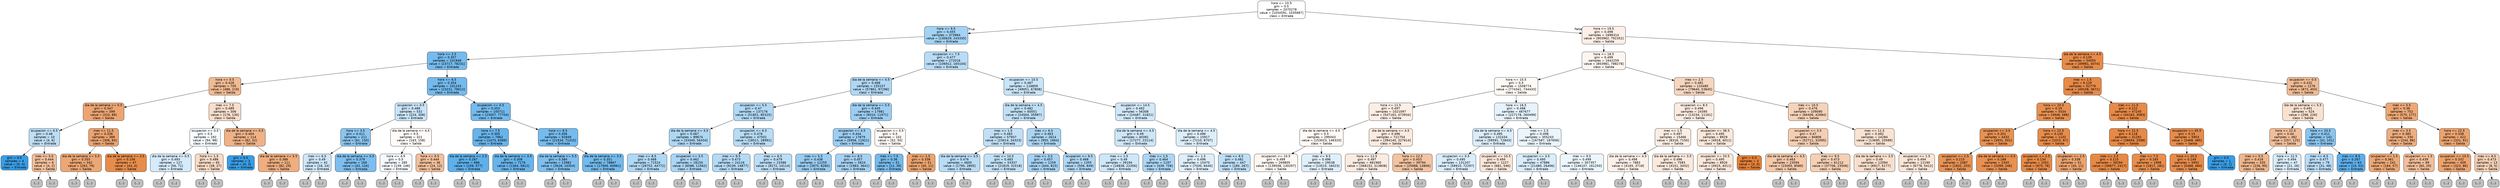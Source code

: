 digraph Tree {
node [shape=box, style="filled, rounded", color="black", fontname=helvetica] ;
edge [fontname=helvetica] ;
0 [label="hora <= 10.5\ngini = 0.5\nsamples = 2070278\nvalue = [1034591, 1035687]\nclass = Entrada", fillcolor="#ffffff"] ;
1 [label="hora <= 9.5\ngini = 0.455\nsamples = 373964\nvalue = [130629, 243335]\nclass = Entrada", fillcolor="#a3d2f3"] ;
0 -> 1 [labeldistance=2.5, labelangle=45, headlabel="True"] ;
2 [label="hora <= 2.5\ngini = 0.357\nsamples = 101948\nvalue = [23717, 78231]\nclass = Entrada", fillcolor="#75bbed"] ;
1 -> 2 ;
3 [label="hora <= 0.5\ngini = 0.428\nsamples = 705\nvalue = [486, 219]\nclass = Salida", fillcolor="#f1ba92"] ;
2 -> 3 ;
4 [label="dia de la semana <= 0.5\ngini = 0.347\nsamples = 399\nvalue = [310, 89]\nclass = Salida", fillcolor="#eca572"] ;
3 -> 4 ;
5 [label="ocupacion <= 0.5\ngini = 0.48\nsamples = 10\nvalue = [4, 6]\nclass = Entrada", fillcolor="#bddef6"] ;
4 -> 5 ;
6 [label="gini = 0.0\nsamples = 4\nvalue = [0, 4]\nclass = Entrada", fillcolor="#399de5"] ;
5 -> 6 ;
7 [label="mes <= 5.0\ngini = 0.444\nsamples = 6\nvalue = [4, 2]\nclass = Salida", fillcolor="#f2c09c"] ;
5 -> 7 ;
8 [label="(...)", fillcolor="#C0C0C0"] ;
7 -> 8 ;
9 [label="(...)", fillcolor="#C0C0C0"] ;
7 -> 9 ;
10 [label="mes <= 11.5\ngini = 0.336\nsamples = 389\nvalue = [306, 83]\nclass = Salida", fillcolor="#eca36f"] ;
4 -> 10 ;
11 [label="dia de la semana <= 5.5\ngini = 0.355\nsamples = 342\nvalue = [263, 79]\nclass = Salida", fillcolor="#eda774"] ;
10 -> 11 ;
12 [label="(...)", fillcolor="#C0C0C0"] ;
11 -> 12 ;
87 [label="(...)", fillcolor="#C0C0C0"] ;
11 -> 87 ;
96 [label="dia de la semana <= 3.5\ngini = 0.156\nsamples = 47\nvalue = [43, 4]\nclass = Salida", fillcolor="#e78d4b"] ;
10 -> 96 ;
97 [label="(...)", fillcolor="#C0C0C0"] ;
96 -> 97 ;
104 [label="(...)", fillcolor="#C0C0C0"] ;
96 -> 104 ;
105 [label="mes <= 7.5\ngini = 0.489\nsamples = 306\nvalue = [176, 130]\nclass = Salida", fillcolor="#f8decb"] ;
3 -> 105 ;
106 [label="ocupacion <= 0.5\ngini = 0.5\nsamples = 192\nvalue = [94, 98]\nclass = Entrada", fillcolor="#f7fbfe"] ;
105 -> 106 ;
107 [label="dia de la semana <= 0.5\ngini = 0.493\nsamples = 127\nvalue = [56, 71]\nclass = Entrada", fillcolor="#d5eafa"] ;
106 -> 107 ;
108 [label="(...)", fillcolor="#C0C0C0"] ;
107 -> 108 ;
113 [label="(...)", fillcolor="#C0C0C0"] ;
107 -> 113 ;
182 [label="hora <= 1.5\ngini = 0.486\nsamples = 65\nvalue = [38, 27]\nclass = Salida", fillcolor="#f7dbc6"] ;
106 -> 182 ;
183 [label="(...)", fillcolor="#C0C0C0"] ;
182 -> 183 ;
222 [label="(...)", fillcolor="#C0C0C0"] ;
182 -> 222 ;
235 [label="dia de la semana <= 0.5\ngini = 0.404\nsamples = 114\nvalue = [82, 32]\nclass = Salida", fillcolor="#efb286"] ;
105 -> 235 ;
236 [label="gini = 0.0\nsamples = 3\nvalue = [0, 3]\nclass = Entrada", fillcolor="#399de5"] ;
235 -> 236 ;
237 [label="dia de la semana <= 5.5\ngini = 0.386\nsamples = 111\nvalue = [82, 29]\nclass = Salida", fillcolor="#eeae7f"] ;
235 -> 237 ;
238 [label="(...)", fillcolor="#C0C0C0"] ;
237 -> 238 ;
299 [label="(...)", fillcolor="#C0C0C0"] ;
237 -> 299 ;
304 [label="hora <= 6.5\ngini = 0.354\nsamples = 101243\nvalue = [23231, 78012]\nclass = Entrada", fillcolor="#74baed"] ;
2 -> 304 ;
305 [label="ocupacion <= 0.5\ngini = 0.488\nsamples = 532\nvalue = [224, 308]\nclass = Entrada", fillcolor="#c9e4f8"] ;
304 -> 305 ;
306 [label="hora <= 3.5\ngini = 0.411\nsamples = 211\nvalue = [61, 150]\nclass = Entrada", fillcolor="#8ac5f0"] ;
305 -> 306 ;
307 [label="mes <= 6.5\ngini = 0.49\nsamples = 42\nvalue = [18, 24]\nclass = Entrada", fillcolor="#cee6f8"] ;
306 -> 307 ;
308 [label="(...)", fillcolor="#C0C0C0"] ;
307 -> 308 ;
321 [label="(...)", fillcolor="#C0C0C0"] ;
307 -> 321 ;
340 [label="dia de la semana <= 0.5\ngini = 0.379\nsamples = 169\nvalue = [43, 126]\nclass = Entrada", fillcolor="#7dbeee"] ;
306 -> 340 ;
341 [label="(...)", fillcolor="#C0C0C0"] ;
340 -> 341 ;
346 [label="(...)", fillcolor="#C0C0C0"] ;
340 -> 346 ;
439 [label="dia de la semana <= 4.5\ngini = 0.5\nsamples = 321\nvalue = [163, 158]\nclass = Salida", fillcolor="#fefbf9"] ;
305 -> 439 ;
440 [label="hora <= 4.5\ngini = 0.5\nsamples = 285\nvalue = [139, 146]\nclass = Entrada", fillcolor="#f6fafe"] ;
439 -> 440 ;
441 [label="(...)", fillcolor="#C0C0C0"] ;
440 -> 441 ;
464 [label="(...)", fillcolor="#C0C0C0"] ;
440 -> 464 ;
559 [label="hora <= 5.5\ngini = 0.444\nsamples = 36\nvalue = [24, 12]\nclass = Salida", fillcolor="#f2c09c"] ;
439 -> 559 ;
560 [label="(...)", fillcolor="#C0C0C0"] ;
559 -> 560 ;
573 [label="(...)", fillcolor="#C0C0C0"] ;
559 -> 573 ;
582 [label="ocupacion <= 0.5\ngini = 0.353\nsamples = 100711\nvalue = [23007, 77704]\nclass = Entrada", fillcolor="#74baed"] ;
304 -> 582 ;
583 [label="hora <= 7.5\ngini = 0.305\nsamples = 7862\nvalue = [1473, 6389]\nclass = Entrada", fillcolor="#67b4eb"] ;
582 -> 583 ;
584 [label="dia de la semana <= 2.5\ngini = 0.267\nsamples = 686\nvalue = [109, 577]\nclass = Entrada", fillcolor="#5eb0ea"] ;
583 -> 584 ;
585 [label="(...)", fillcolor="#C0C0C0"] ;
584 -> 585 ;
650 [label="(...)", fillcolor="#C0C0C0"] ;
584 -> 650 ;
697 [label="dia de la semana <= 3.5\ngini = 0.308\nsamples = 7176\nvalue = [1364, 5812]\nclass = Entrada", fillcolor="#67b4eb"] ;
583 -> 697 ;
698 [label="(...)", fillcolor="#C0C0C0"] ;
697 -> 698 ;
847 [label="(...)", fillcolor="#C0C0C0"] ;
697 -> 847 ;
952 [label="hora <= 8.5\ngini = 0.356\nsamples = 92849\nvalue = [21534, 71315]\nclass = Entrada", fillcolor="#75bbed"] ;
582 -> 952 ;
953 [label="dia de la semana <= 5.5\ngini = 0.384\nsamples = 13982\nvalue = [3628, 10354]\nclass = Entrada", fillcolor="#7ebfee"] ;
952 -> 953 ;
954 [label="(...)", fillcolor="#C0C0C0"] ;
953 -> 954 ;
1133 [label="(...)", fillcolor="#C0C0C0"] ;
953 -> 1133 ;
1140 [label="dia de la semana <= 3.5\ngini = 0.351\nsamples = 78867\nvalue = [17906, 60961]\nclass = Entrada", fillcolor="#73baed"] ;
952 -> 1140 ;
1141 [label="(...)", fillcolor="#C0C0C0"] ;
1140 -> 1141 ;
1320 [label="(...)", fillcolor="#C0C0C0"] ;
1140 -> 1320 ;
1419 [label="ocupacion <= 7.5\ngini = 0.477\nsamples = 272016\nvalue = [106912, 165104]\nclass = Entrada", fillcolor="#b9dcf6"] ;
1 -> 1419 ;
1420 [label="dia de la semana <= 4.5\ngini = 0.468\nsamples = 155157\nvalue = [57861, 97296]\nclass = Entrada", fillcolor="#afd7f4"] ;
1419 -> 1420 ;
1421 [label="ocupacion <= 5.5\ngini = 0.47\nsamples = 137176\nvalue = [51851, 85325]\nclass = Entrada", fillcolor="#b1d9f5"] ;
1420 -> 1421 ;
1422 [label="dia de la semana <= 3.5\ngini = 0.467\nsamples = 89674\nvalue = [33340, 56334]\nclass = Entrada", fillcolor="#aed7f4"] ;
1421 -> 1422 ;
1423 [label="mes <= 8.5\ngini = 0.468\nsamples = 71524\nvalue = [26752, 44772]\nclass = Entrada", fillcolor="#afd8f5"] ;
1422 -> 1423 ;
1424 [label="(...)", fillcolor="#C0C0C0"] ;
1423 -> 1424 ;
1601 [label="(...)", fillcolor="#C0C0C0"] ;
1423 -> 1601 ;
1734 [label="ocupacion <= 3.5\ngini = 0.462\nsamples = 18150\nvalue = [6588, 11562]\nclass = Entrada", fillcolor="#aad5f4"] ;
1422 -> 1734 ;
1735 [label="(...)", fillcolor="#C0C0C0"] ;
1734 -> 1735 ;
1816 [label="(...)", fillcolor="#C0C0C0"] ;
1734 -> 1816 ;
1861 [label="ocupacion <= 6.5\ngini = 0.476\nsamples = 47502\nvalue = [18511, 28991]\nclass = Entrada", fillcolor="#b7dcf6"] ;
1421 -> 1861 ;
1862 [label="mes <= 9.5\ngini = 0.473\nsamples = 24116\nvalue = [9239, 14877]\nclass = Entrada", fillcolor="#b4daf5"] ;
1861 -> 1862 ;
1863 [label="(...)", fillcolor="#C0C0C0"] ;
1862 -> 1863 ;
1952 [label="(...)", fillcolor="#C0C0C0"] ;
1862 -> 1952 ;
1981 [label="mes <= 6.5\ngini = 0.479\nsamples = 23386\nvalue = [9272, 14114]\nclass = Entrada", fillcolor="#bbddf6"] ;
1861 -> 1981 ;
1982 [label="(...)", fillcolor="#C0C0C0"] ;
1981 -> 1982 ;
2041 [label="(...)", fillcolor="#C0C0C0"] ;
1981 -> 2041 ;
2096 [label="dia de la semana <= 5.5\ngini = 0.445\nsamples = 17981\nvalue = [6010, 11971]\nclass = Entrada", fillcolor="#9ccef2"] ;
1420 -> 2096 ;
2097 [label="ocupacion <= 4.5\ngini = 0.444\nsamples = 17879\nvalue = [5958, 11921]\nclass = Entrada", fillcolor="#9ccef2"] ;
2096 -> 2097 ;
2098 [label="mes <= 5.5\ngini = 0.438\nsamples = 12255\nvalue = [3975, 8280]\nclass = Entrada", fillcolor="#98ccf1"] ;
2097 -> 2098 ;
2099 [label="(...)", fillcolor="#C0C0C0"] ;
2098 -> 2099 ;
2144 [label="(...)", fillcolor="#C0C0C0"] ;
2098 -> 2144 ;
2213 [label="mes <= 8.5\ngini = 0.457\nsamples = 5624\nvalue = [1983, 3641]\nclass = Entrada", fillcolor="#a5d2f3"] ;
2097 -> 2213 ;
2214 [label="(...)", fillcolor="#C0C0C0"] ;
2213 -> 2214 ;
2261 [label="(...)", fillcolor="#C0C0C0"] ;
2213 -> 2261 ;
2284 [label="ocupacion <= 0.5\ngini = 0.5\nsamples = 102\nvalue = [52, 50]\nclass = Salida", fillcolor="#fefaf7"] ;
2096 -> 2284 ;
2285 [label="mes <= 7.5\ngini = 0.36\nsamples = 51\nvalue = [12, 39]\nclass = Entrada", fillcolor="#76bbed"] ;
2284 -> 2285 ;
2286 [label="(...)", fillcolor="#C0C0C0"] ;
2285 -> 2286 ;
2291 [label="(...)", fillcolor="#C0C0C0"] ;
2285 -> 2291 ;
2300 [label="mes <= 1.5\ngini = 0.338\nsamples = 51\nvalue = [40, 11]\nclass = Salida", fillcolor="#eca46f"] ;
2284 -> 2300 ;
2301 [label="(...)", fillcolor="#C0C0C0"] ;
2300 -> 2301 ;
2302 [label="(...)", fillcolor="#C0C0C0"] ;
2300 -> 2302 ;
2319 [label="ocupacion <= 10.5\ngini = 0.487\nsamples = 116859\nvalue = [49051, 67808]\nclass = Entrada", fillcolor="#c8e4f8"] ;
1419 -> 2319 ;
2320 [label="dia de la semana <= 4.5\ngini = 0.482\nsamples = 60551\nvalue = [24564, 35987]\nclass = Entrada", fillcolor="#c0e0f7"] ;
2319 -> 2320 ;
2321 [label="mes <= 1.5\ngini = 0.483\nsamples = 57937\nvalue = [23614, 34323]\nclass = Entrada", fillcolor="#c1e0f7"] ;
2320 -> 2321 ;
2322 [label="dia de la semana <= 3.5\ngini = 0.476\nsamples = 4600\nvalue = [1795, 2805]\nclass = Entrada", fillcolor="#b8dcf6"] ;
2321 -> 2322 ;
2323 [label="(...)", fillcolor="#C0C0C0"] ;
2322 -> 2323 ;
2346 [label="(...)", fillcolor="#C0C0C0"] ;
2322 -> 2346 ;
2351 [label="mes <= 10.5\ngini = 0.483\nsamples = 53337\nvalue = [21819, 31518]\nclass = Entrada", fillcolor="#c2e1f7"] ;
2321 -> 2351 ;
2352 [label="(...)", fillcolor="#C0C0C0"] ;
2351 -> 2352 ;
2503 [label="(...)", fillcolor="#C0C0C0"] ;
2351 -> 2503 ;
2562 [label="mes <= 6.5\ngini = 0.463\nsamples = 2614\nvalue = [950, 1664]\nclass = Entrada", fillcolor="#aad5f4"] ;
2320 -> 2562 ;
2563 [label="mes <= 3.5\ngini = 0.457\nsamples = 1259\nvalue = [444, 815]\nclass = Entrada", fillcolor="#a5d2f3"] ;
2562 -> 2563 ;
2564 [label="(...)", fillcolor="#C0C0C0"] ;
2563 -> 2564 ;
2581 [label="(...)", fillcolor="#C0C0C0"] ;
2563 -> 2581 ;
2598 [label="ocupacion <= 9.5\ngini = 0.468\nsamples = 1355\nvalue = [506, 849]\nclass = Entrada", fillcolor="#afd7f4"] ;
2562 -> 2598 ;
2599 [label="(...)", fillcolor="#C0C0C0"] ;
2598 -> 2599 ;
2622 [label="(...)", fillcolor="#C0C0C0"] ;
2598 -> 2622 ;
2633 [label="ocupacion <= 14.5\ngini = 0.492\nsamples = 56308\nvalue = [24487, 31821]\nclass = Entrada", fillcolor="#d1e8f9"] ;
2319 -> 2633 ;
2634 [label="dia de la semana <= 4.5\ngini = 0.49\nsamples = 40391\nvalue = [17277, 23114]\nclass = Entrada", fillcolor="#cde6f8"] ;
2633 -> 2634 ;
2635 [label="mes <= 1.5\ngini = 0.49\nsamples = 39194\nvalue = [16838, 22356]\nclass = Entrada", fillcolor="#cee7f9"] ;
2634 -> 2635 ;
2636 [label="(...)", fillcolor="#C0C0C0"] ;
2635 -> 2636 ;
2675 [label="(...)", fillcolor="#C0C0C0"] ;
2635 -> 2675 ;
2844 [label="mes <= 1.5\ngini = 0.464\nsamples = 1197\nvalue = [439, 758]\nclass = Entrada", fillcolor="#acd6f4"] ;
2634 -> 2844 ;
2845 [label="(...)", fillcolor="#C0C0C0"] ;
2844 -> 2845 ;
2852 [label="(...)", fillcolor="#C0C0C0"] ;
2844 -> 2852 ;
2923 [label="dia de la semana <= 4.5\ngini = 0.496\nsamples = 15917\nvalue = [7210, 8707]\nclass = Entrada", fillcolor="#ddeefb"] ;
2633 -> 2923 ;
2924 [label="mes <= 1.5\ngini = 0.496\nsamples = 15470\nvalue = [7030, 8440]\nclass = Entrada", fillcolor="#deeffb"] ;
2923 -> 2924 ;
2925 [label="(...)", fillcolor="#C0C0C0"] ;
2924 -> 2925 ;
3000 [label="(...)", fillcolor="#C0C0C0"] ;
2924 -> 3000 ;
3153 [label="mes <= 6.5\ngini = 0.481\nsamples = 447\nvalue = [180, 267]\nclass = Entrada", fillcolor="#bedff7"] ;
2923 -> 3153 ;
3154 [label="(...)", fillcolor="#C0C0C0"] ;
3153 -> 3154 ;
3201 [label="(...)", fillcolor="#C0C0C0"] ;
3153 -> 3201 ;
3276 [label="hora <= 19.5\ngini = 0.498\nsamples = 1696314\nvalue = [903962, 792352]\nclass = Salida", fillcolor="#fcefe7"] ;
0 -> 3276 [labeldistance=2.5, labelangle=-45, headlabel="False"] ;
3277 [label="hora <= 18.5\ngini = 0.499\nsamples = 1642259\nvalue = [853981, 788278]\nclass = Salida", fillcolor="#fdf5f0"] ;
3276 -> 3277 ;
3278 [label="hora <= 15.5\ngini = 0.5\nsamples = 1508774\nvalue = [774341, 734433]\nclass = Salida", fillcolor="#fef9f5"] ;
3277 -> 3278 ;
3279 [label="hora <= 11.5\ngini = 0.497\nsamples = 1021097\nvalue = [547163, 473934]\nclass = Salida", fillcolor="#fceee5"] ;
3278 -> 3279 ;
3280 [label="dia de la semana <= 4.5\ngini = 0.5\nsamples = 299343\nvalue = [153023, 146320]\nclass = Salida", fillcolor="#fef9f6"] ;
3279 -> 3280 ;
3281 [label="ocupacion <= 10.5\ngini = 0.499\nsamples = 269805\nvalue = [139508, 130297]\nclass = Salida", fillcolor="#fdf7f2"] ;
3280 -> 3281 ;
3282 [label="(...)", fillcolor="#C0C0C0"] ;
3281 -> 3282 ;
3515 [label="(...)", fillcolor="#C0C0C0"] ;
3281 -> 3515 ;
3740 [label="mes <= 9.5\ngini = 0.496\nsamples = 29538\nvalue = [13515, 16023]\nclass = Entrada", fillcolor="#e0f0fb"] ;
3280 -> 3740 ;
3741 [label="(...)", fillcolor="#C0C0C0"] ;
3740 -> 3741 ;
3890 [label="(...)", fillcolor="#C0C0C0"] ;
3740 -> 3890 ;
3971 [label="dia de la semana <= 4.5\ngini = 0.496\nsamples = 721754\nvalue = [394140, 327614]\nclass = Salida", fillcolor="#fbeade"] ;
3279 -> 3971 ;
3972 [label="hora <= 12.5\ngini = 0.497\nsamples = 681960\nvalue = [368152, 313808]\nclass = Salida", fillcolor="#fbece2"] ;
3971 -> 3972 ;
3973 [label="(...)", fillcolor="#C0C0C0"] ;
3972 -> 3973 ;
4194 [label="(...)", fillcolor="#C0C0C0"] ;
3972 -> 4194 ;
4441 [label="hora <= 12.5\ngini = 0.453\nsamples = 39794\nvalue = [25988, 13806]\nclass = Salida", fillcolor="#f3c4a2"] ;
3971 -> 4441 ;
4442 [label="(...)", fillcolor="#C0C0C0"] ;
4441 -> 4442 ;
4593 [label="(...)", fillcolor="#C0C0C0"] ;
4441 -> 4593 ;
4780 [label="hora <= 16.5\ngini = 0.498\nsamples = 487677\nvalue = [227178, 260499]\nclass = Entrada", fillcolor="#e6f2fc"] ;
3278 -> 4780 ;
4781 [label="dia de la semana <= 4.5\ngini = 0.495\nsamples = 132434\nvalue = [59591, 72843]\nclass = Entrada", fillcolor="#dbedfa"] ;
4780 -> 4781 ;
4782 [label="ocupacion <= 0.5\ngini = 0.495\nsamples = 131207\nvalue = [58910, 72297]\nclass = Entrada", fillcolor="#daedfa"] ;
4781 -> 4782 ;
4783 [label="(...)", fillcolor="#C0C0C0"] ;
4782 -> 4783 ;
4850 [label="(...)", fillcolor="#C0C0C0"] ;
4782 -> 4850 ;
5019 [label="ocupacion <= 10.5\ngini = 0.494\nsamples = 1227\nvalue = [681, 546]\nclass = Salida", fillcolor="#fae6d8"] ;
4781 -> 5019 ;
5020 [label="(...)", fillcolor="#C0C0C0"] ;
5019 -> 5020 ;
5141 [label="(...)", fillcolor="#C0C0C0"] ;
5019 -> 5141 ;
5164 [label="mes <= 2.5\ngini = 0.498\nsamples = 355243\nvalue = [167587, 187656]\nclass = Entrada", fillcolor="#eaf5fc"] ;
4780 -> 5164 ;
5165 [label="ocupacion <= 3.5\ngini = 0.495\nsamples = 47886\nvalue = [21480, 26406]\nclass = Entrada", fillcolor="#daedfa"] ;
5164 -> 5165 ;
5166 [label="(...)", fillcolor="#C0C0C0"] ;
5165 -> 5166 ;
5311 [label="(...)", fillcolor="#C0C0C0"] ;
5165 -> 5311 ;
5508 [label="mes <= 9.5\ngini = 0.499\nsamples = 307357\nvalue = [146107, 161250]\nclass = Entrada", fillcolor="#ecf6fd"] ;
5164 -> 5508 ;
5509 [label="(...)", fillcolor="#C0C0C0"] ;
5508 -> 5509 ;
5730 [label="(...)", fillcolor="#C0C0C0"] ;
5508 -> 5730 ;
5977 [label="mes <= 2.5\ngini = 0.481\nsamples = 133485\nvalue = [79640, 53845]\nclass = Salida", fillcolor="#f7d6bf"] ;
3277 -> 5977 ;
5978 [label="ocupacion <= 8.5\ngini = 0.496\nsamples = 24395\nvalue = [13234, 11161]\nclass = Salida", fillcolor="#fbebe0"] ;
5977 -> 5978 ;
5979 [label="mes <= 1.5\ngini = 0.497\nsamples = 15466\nvalue = [8316, 7150]\nclass = Salida", fillcolor="#fbede3"] ;
5978 -> 5979 ;
5980 [label="dia de la semana <= 4.5\ngini = 0.498\nsamples = 7883\nvalue = [4165, 3718]\nclass = Salida", fillcolor="#fcf1ea"] ;
5979 -> 5980 ;
5981 [label="(...)", fillcolor="#C0C0C0"] ;
5980 -> 5981 ;
6062 [label="(...)", fillcolor="#C0C0C0"] ;
5980 -> 6062 ;
6081 [label="dia de la semana <= 3.5\ngini = 0.496\nsamples = 7583\nvalue = [4151, 3432]\nclass = Salida", fillcolor="#fae9dd"] ;
5979 -> 6081 ;
6082 [label="(...)", fillcolor="#C0C0C0"] ;
6081 -> 6082 ;
6135 [label="(...)", fillcolor="#C0C0C0"] ;
6081 -> 6135 ;
6168 [label="ocupacion <= 38.5\ngini = 0.495\nsamples = 8929\nvalue = [4918, 4011]\nclass = Salida", fillcolor="#fae8da"] ;
5978 -> 6168 ;
6169 [label="ocupacion <= 33.5\ngini = 0.495\nsamples = 8926\nvalue = [4915, 4011]\nclass = Salida", fillcolor="#fae8db"] ;
6168 -> 6169 ;
6170 [label="(...)", fillcolor="#C0C0C0"] ;
6169 -> 6170 ;
6307 [label="(...)", fillcolor="#C0C0C0"] ;
6169 -> 6307 ;
6308 [label="gini = 0.0\nsamples = 3\nvalue = [3, 0]\nclass = Salida", fillcolor="#e58139"] ;
6168 -> 6308 ;
6309 [label="mes <= 10.5\ngini = 0.476\nsamples = 109090\nvalue = [66406, 42684]\nclass = Salida", fillcolor="#f6d2b8"] ;
5977 -> 6309 ;
6310 [label="ocupacion <= 3.5\ngini = 0.47\nsamples = 84806\nvalue = [52711, 32095]\nclass = Salida", fillcolor="#f5ceb2"] ;
6309 -> 6310 ;
6311 [label="dia de la semana <= 4.5\ngini = 0.463\nsamples = 23594\nvalue = [15005, 8589]\nclass = Salida", fillcolor="#f4c9aa"] ;
6310 -> 6311 ;
6312 [label="(...)", fillcolor="#C0C0C0"] ;
6311 -> 6312 ;
6467 [label="(...)", fillcolor="#C0C0C0"] ;
6311 -> 6467 ;
6544 [label="mes <= 9.5\ngini = 0.473\nsamples = 61212\nvalue = [37706, 23506]\nclass = Salida", fillcolor="#f5d0b4"] ;
6310 -> 6544 ;
6545 [label="(...)", fillcolor="#C0C0C0"] ;
6544 -> 6545 ;
6728 [label="(...)", fillcolor="#C0C0C0"] ;
6544 -> 6728 ;
6837 [label="mes <= 11.5\ngini = 0.492\nsamples = 24284\nvalue = [13695, 10589]\nclass = Salida", fillcolor="#f9e2d2"] ;
6309 -> 6837 ;
6838 [label="dia de la semana <= 3.5\ngini = 0.49\nsamples = 12094\nvalue = [6917, 5177]\nclass = Salida", fillcolor="#f8dfcd"] ;
6837 -> 6838 ;
6839 [label="(...)", fillcolor="#C0C0C0"] ;
6838 -> 6839 ;
6964 [label="(...)", fillcolor="#C0C0C0"] ;
6838 -> 6964 ;
7043 [label="ocupacion <= 1.5\ngini = 0.494\nsamples = 12190\nvalue = [6778, 5412]\nclass = Salida", fillcolor="#fae6d7"] ;
6837 -> 7043 ;
7044 [label="(...)", fillcolor="#C0C0C0"] ;
7043 -> 7044 ;
7071 [label="(...)", fillcolor="#C0C0C0"] ;
7043 -> 7071 ;
7150 [label="dia de la semana <= 4.5\ngini = 0.139\nsamples = 54055\nvalue = [49981, 4074]\nclass = Salida", fillcolor="#e78b49"] ;
3276 -> 7150 ;
7151 [label="mes <= 1.5\ngini = 0.129\nsamples = 52779\nvalue = [49108, 3671]\nclass = Salida", fillcolor="#e78a48"] ;
7150 -> 7151 ;
7152 [label="hora <= 20.5\ngini = 0.19\nsamples = 5534\nvalue = [4946, 588]\nclass = Salida", fillcolor="#e89051"] ;
7151 -> 7152 ;
7153 [label="ocupacion <= 3.5\ngini = 0.201\nsamples = 4432\nvalue = [3931, 501]\nclass = Salida", fillcolor="#e89152"] ;
7152 -> 7153 ;
7154 [label="ocupacion <= 2.5\ngini = 0.215\nsamples = 2087\nvalue = [1832, 255]\nclass = Salida", fillcolor="#e99355"] ;
7153 -> 7154 ;
7155 [label="(...)", fillcolor="#C0C0C0"] ;
7154 -> 7155 ;
7184 [label="(...)", fillcolor="#C0C0C0"] ;
7154 -> 7184 ;
7193 [label="dia de la semana <= 0.5\ngini = 0.188\nsamples = 2345\nvalue = [2099, 246]\nclass = Salida", fillcolor="#e89050"] ;
7153 -> 7193 ;
7194 [label="(...)", fillcolor="#C0C0C0"] ;
7193 -> 7194 ;
7227 [label="(...)", fillcolor="#C0C0C0"] ;
7193 -> 7227 ;
7270 [label="hora <= 22.5\ngini = 0.145\nsamples = 1102\nvalue = [1015, 87]\nclass = Salida", fillcolor="#e78c4a"] ;
7152 -> 7270 ;
7271 [label="ocupacion <= 2.5\ngini = 0.134\nsamples = 1051\nvalue = [975, 76]\nclass = Salida", fillcolor="#e78b48"] ;
7270 -> 7271 ;
7272 [label="(...)", fillcolor="#C0C0C0"] ;
7271 -> 7272 ;
7327 [label="(...)", fillcolor="#C0C0C0"] ;
7271 -> 7327 ;
7380 [label="ocupacion <= 2.5\ngini = 0.338\nsamples = 51\nvalue = [40, 11]\nclass = Salida", fillcolor="#eca46f"] ;
7270 -> 7380 ;
7381 [label="(...)", fillcolor="#C0C0C0"] ;
7380 -> 7381 ;
7398 [label="(...)", fillcolor="#C0C0C0"] ;
7380 -> 7398 ;
7407 [label="mes <= 11.5\ngini = 0.122\nsamples = 47245\nvalue = [44162, 3083]\nclass = Salida", fillcolor="#e78a47"] ;
7151 -> 7407 ;
7408 [label="hora <= 21.5\ngini = 0.118\nsamples = 41292\nvalue = [38694, 2598]\nclass = Salida", fillcolor="#e78946"] ;
7407 -> 7408 ;
7409 [label="mes <= 2.5\ngini = 0.115\nsamples = 39294\nvalue = [36877, 2417]\nclass = Salida", fillcolor="#e78946"] ;
7408 -> 7409 ;
7410 [label="(...)", fillcolor="#C0C0C0"] ;
7409 -> 7410 ;
7565 [label="(...)", fillcolor="#C0C0C0"] ;
7409 -> 7565 ;
7730 [label="mes <= 7.5\ngini = 0.165\nsamples = 1998\nvalue = [1817, 181]\nclass = Salida", fillcolor="#e88e4d"] ;
7408 -> 7730 ;
7731 [label="(...)", fillcolor="#C0C0C0"] ;
7730 -> 7731 ;
7776 [label="(...)", fillcolor="#C0C0C0"] ;
7730 -> 7776 ;
7861 [label="ocupacion <= 45.5\ngini = 0.15\nsamples = 5953\nvalue = [5468, 485]\nclass = Salida", fillcolor="#e78c4b"] ;
7407 -> 7861 ;
7862 [label="hora <= 20.5\ngini = 0.149\nsamples = 5952\nvalue = [5468, 484]\nclass = Salida", fillcolor="#e78c4b"] ;
7861 -> 7862 ;
7863 [label="(...)", fillcolor="#C0C0C0"] ;
7862 -> 7863 ;
7966 [label="(...)", fillcolor="#C0C0C0"] ;
7862 -> 7966 ;
8031 [label="gini = 0.0\nsamples = 1\nvalue = [0, 1]\nclass = Entrada", fillcolor="#399de5"] ;
7861 -> 8031 ;
8032 [label="ocupacion <= 0.5\ngini = 0.432\nsamples = 1276\nvalue = [873, 403]\nclass = Salida", fillcolor="#f1bb94"] ;
7150 -> 8032 ;
8033 [label="dia de la semana <= 5.5\ngini = 0.491\nsamples = 524\nvalue = [298, 226]\nclass = Salida", fillcolor="#f9e1cf"] ;
8032 -> 8033 ;
8034 [label="hora <= 21.5\ngini = 0.44\nsamples = 382\nvalue = [257, 125]\nclass = Salida", fillcolor="#f2be99"] ;
8033 -> 8034 ;
8035 [label="mes <= 5.5\ngini = 0.416\nsamples = 335\nvalue = [236, 99]\nclass = Salida", fillcolor="#f0b68c"] ;
8034 -> 8035 ;
8036 [label="(...)", fillcolor="#C0C0C0"] ;
8035 -> 8036 ;
8055 [label="(...)", fillcolor="#C0C0C0"] ;
8035 -> 8055 ;
8082 [label="hora <= 22.5\ngini = 0.494\nsamples = 47\nvalue = [21, 26]\nclass = Entrada", fillcolor="#d9ecfa"] ;
8034 -> 8082 ;
8083 [label="(...)", fillcolor="#C0C0C0"] ;
8082 -> 8083 ;
8102 [label="(...)", fillcolor="#C0C0C0"] ;
8082 -> 8102 ;
8117 [label="hora <= 20.5\ngini = 0.411\nsamples = 142\nvalue = [41, 101]\nclass = Entrada", fillcolor="#89c5f0"] ;
8033 -> 8117 ;
8118 [label="mes <= 6.5\ngini = 0.477\nsamples = 79\nvalue = [31, 48]\nclass = Entrada", fillcolor="#b9dcf6"] ;
8117 -> 8118 ;
8119 [label="(...)", fillcolor="#C0C0C0"] ;
8118 -> 8119 ;
8130 [label="(...)", fillcolor="#C0C0C0"] ;
8118 -> 8130 ;
8141 [label="mes <= 8.5\ngini = 0.267\nsamples = 63\nvalue = [10, 53]\nclass = Entrada", fillcolor="#5eafea"] ;
8117 -> 8141 ;
8142 [label="(...)", fillcolor="#C0C0C0"] ;
8141 -> 8142 ;
8153 [label="(...)", fillcolor="#C0C0C0"] ;
8141 -> 8153 ;
8162 [label="mes <= 5.5\ngini = 0.36\nsamples = 752\nvalue = [575, 177]\nclass = Salida", fillcolor="#eda876"] ;
8032 -> 8162 ;
8163 [label="mes <= 3.5\ngini = 0.385\nsamples = 330\nvalue = [244, 86]\nclass = Salida", fillcolor="#eead7f"] ;
8162 -> 8163 ;
8164 [label="ocupacion <= 1.5\ngini = 0.361\nsamples = 241\nvalue = [184, 57]\nclass = Salida", fillcolor="#eda876"] ;
8163 -> 8164 ;
8165 [label="(...)", fillcolor="#C0C0C0"] ;
8164 -> 8165 ;
8198 [label="(...)", fillcolor="#C0C0C0"] ;
8164 -> 8198 ;
8261 [label="ocupacion <= 1.5\ngini = 0.439\nsamples = 89\nvalue = [60, 29]\nclass = Salida", fillcolor="#f2be99"] ;
8163 -> 8261 ;
8262 [label="(...)", fillcolor="#C0C0C0"] ;
8261 -> 8262 ;
8283 [label="(...)", fillcolor="#C0C0C0"] ;
8261 -> 8283 ;
8304 [label="hora <= 22.5\ngini = 0.338\nsamples = 422\nvalue = [331, 91]\nclass = Salida", fillcolor="#eca46f"] ;
8162 -> 8304 ;
8305 [label="ocupacion <= 10.5\ngini = 0.332\nsamples = 409\nvalue = [323, 86]\nclass = Salida", fillcolor="#eca36e"] ;
8304 -> 8305 ;
8306 [label="(...)", fillcolor="#C0C0C0"] ;
8305 -> 8306 ;
8385 [label="(...)", fillcolor="#C0C0C0"] ;
8305 -> 8385 ;
8388 [label="mes <= 8.5\ngini = 0.473\nsamples = 13\nvalue = [8, 5]\nclass = Salida", fillcolor="#f5d0b5"] ;
8304 -> 8388 ;
8389 [label="(...)", fillcolor="#C0C0C0"] ;
8388 -> 8389 ;
8390 [label="(...)", fillcolor="#C0C0C0"] ;
8388 -> 8390 ;
}
